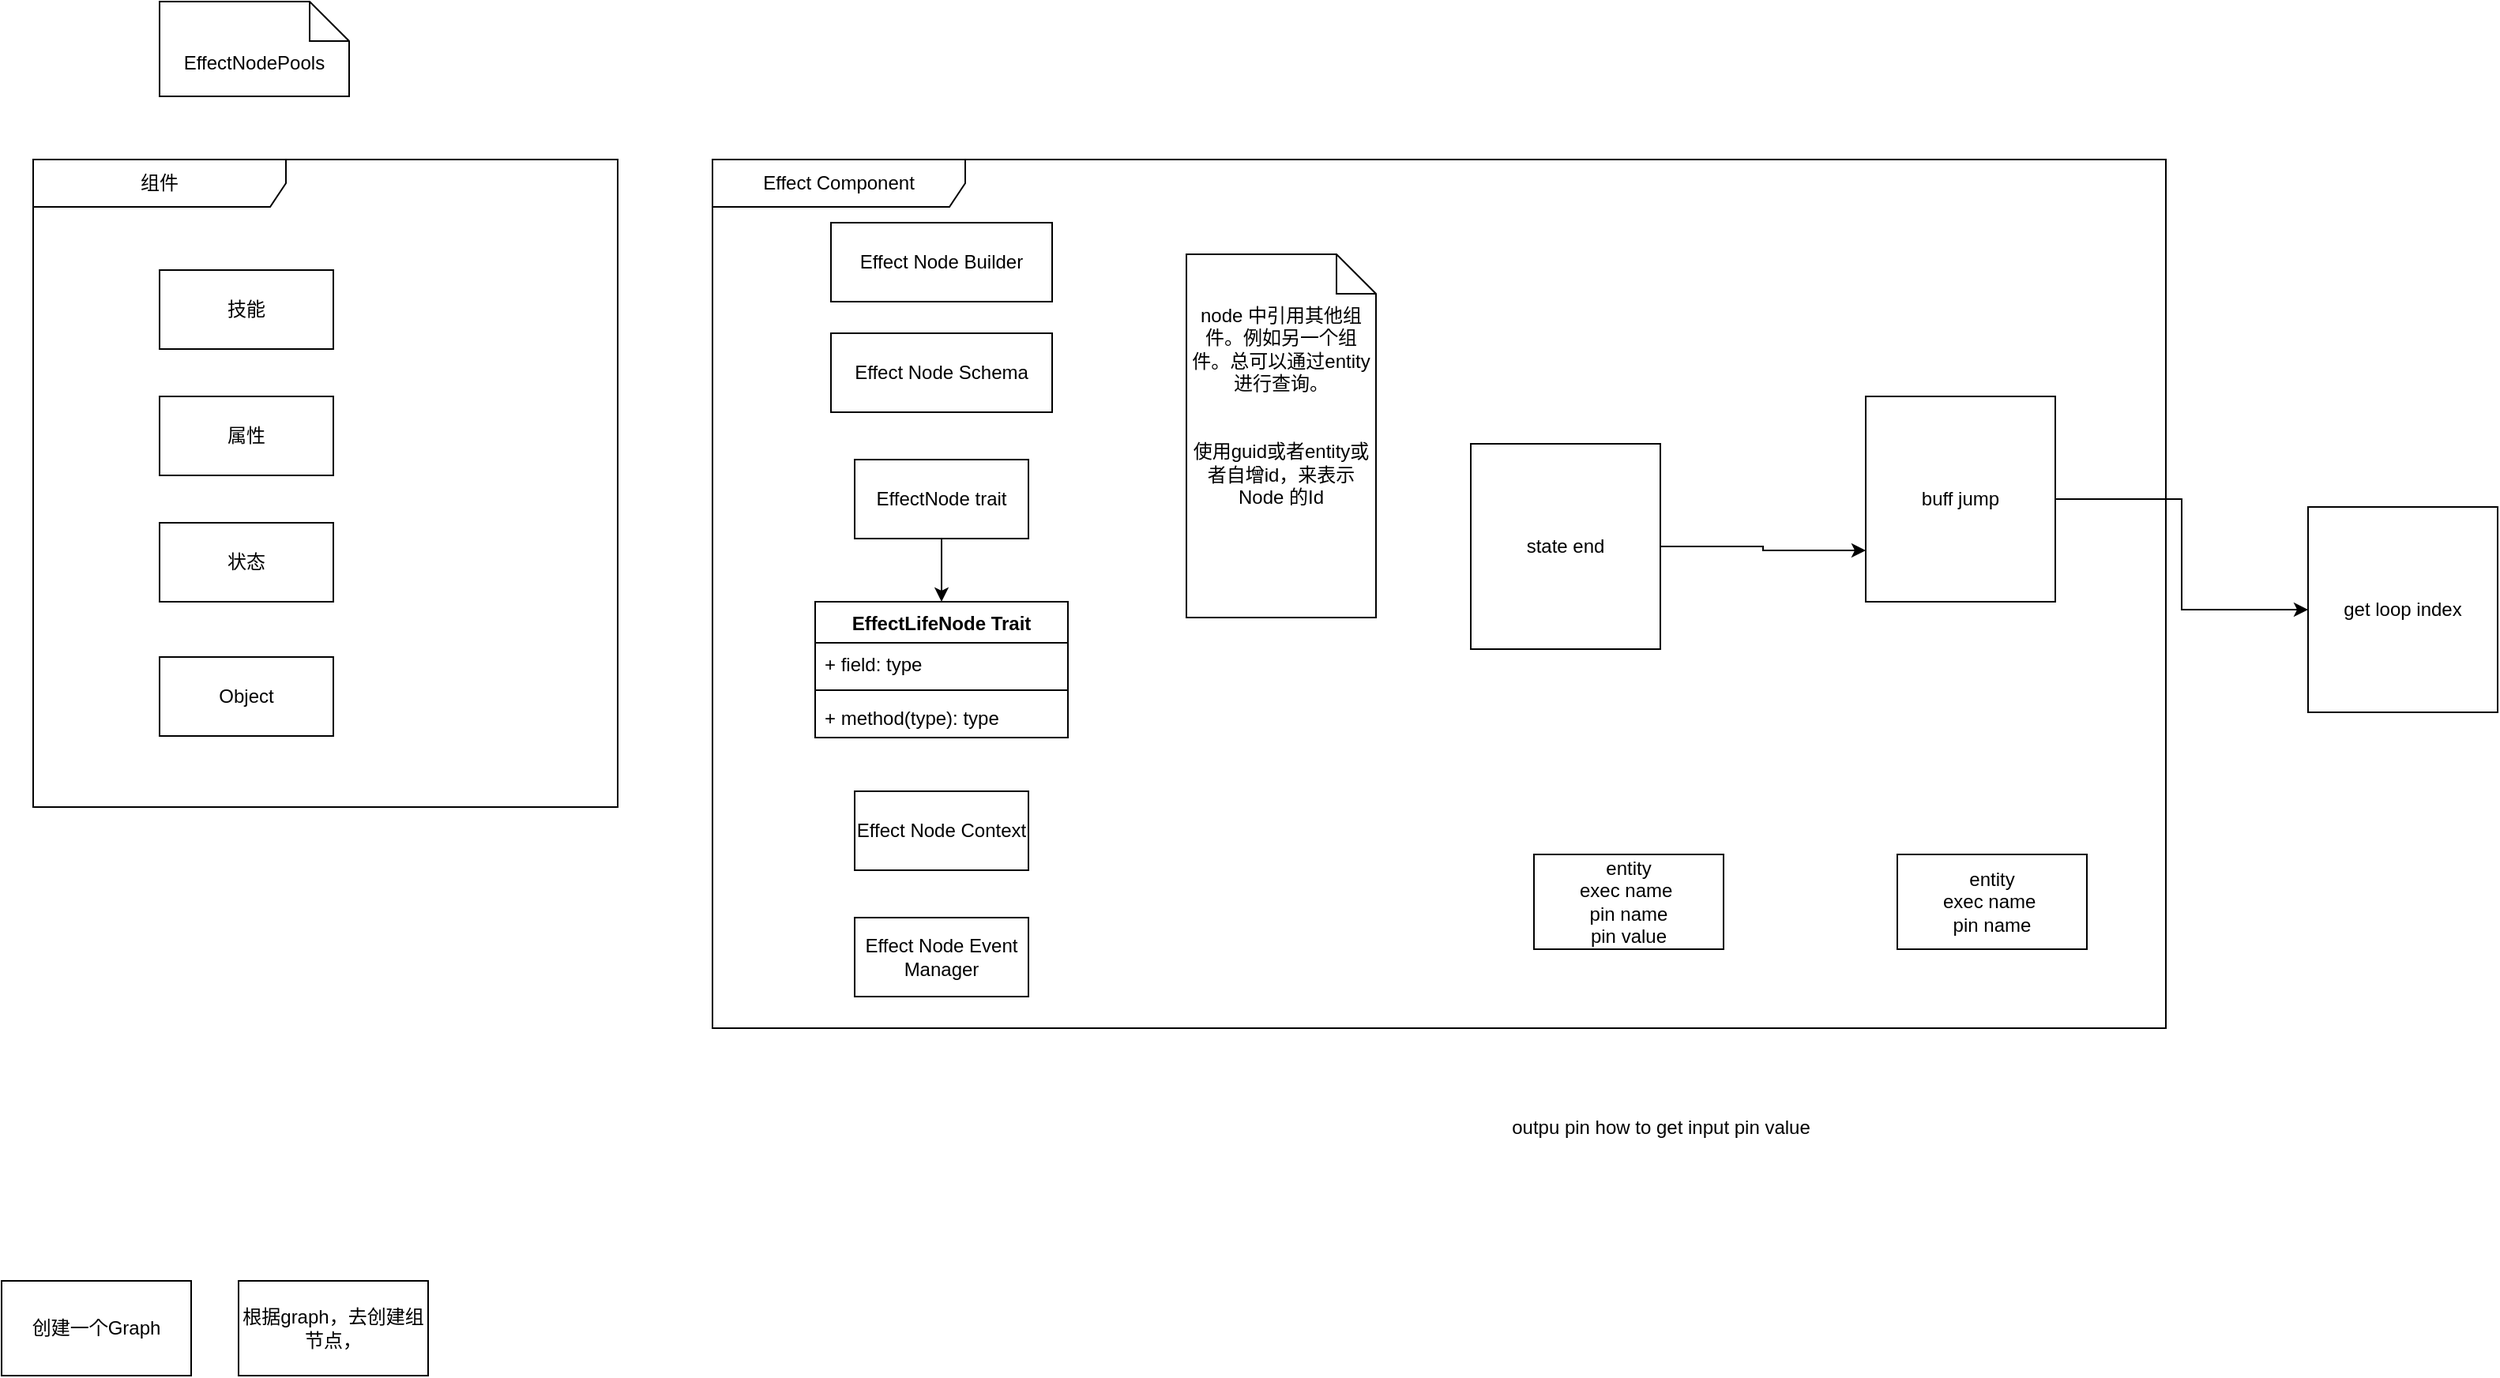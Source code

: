 <mxfile version="21.6.8" type="device">
  <diagram id="C5RBs43oDa-KdzZeNtuy" name="Page-1">
    <mxGraphModel dx="977" dy="662" grid="1" gridSize="10" guides="1" tooltips="1" connect="1" arrows="1" fold="1" page="1" pageScale="1" pageWidth="827" pageHeight="1169" math="0" shadow="0">
      <root>
        <mxCell id="WIyWlLk6GJQsqaUBKTNV-0" />
        <mxCell id="WIyWlLk6GJQsqaUBKTNV-1" parent="WIyWlLk6GJQsqaUBKTNV-0" />
        <mxCell id="_Kv_LYZ9CVoAIaad1dvz-2" value="组件" style="shape=umlFrame;whiteSpace=wrap;html=1;pointerEvents=0;recursiveResize=0;container=1;collapsible=0;width=160;" parent="WIyWlLk6GJQsqaUBKTNV-1" vertex="1">
          <mxGeometry x="50" y="270" width="370" height="410" as="geometry" />
        </mxCell>
        <mxCell id="_Kv_LYZ9CVoAIaad1dvz-0" value="属性" style="html=1;whiteSpace=wrap;" parent="_Kv_LYZ9CVoAIaad1dvz-2" vertex="1">
          <mxGeometry x="80" y="150" width="110" height="50" as="geometry" />
        </mxCell>
        <mxCell id="_Kv_LYZ9CVoAIaad1dvz-1" value="技能" style="html=1;whiteSpace=wrap;" parent="_Kv_LYZ9CVoAIaad1dvz-2" vertex="1">
          <mxGeometry x="80" y="70" width="110" height="50" as="geometry" />
        </mxCell>
        <mxCell id="_Kv_LYZ9CVoAIaad1dvz-5" value="状态" style="html=1;whiteSpace=wrap;" parent="_Kv_LYZ9CVoAIaad1dvz-2" vertex="1">
          <mxGeometry x="80" y="230" width="110" height="50" as="geometry" />
        </mxCell>
        <mxCell id="_Kv_LYZ9CVoAIaad1dvz-6" value="Object" style="html=1;whiteSpace=wrap;" parent="_Kv_LYZ9CVoAIaad1dvz-2" vertex="1">
          <mxGeometry x="80" y="315" width="110" height="50" as="geometry" />
        </mxCell>
        <mxCell id="_Kv_LYZ9CVoAIaad1dvz-4" value="EffectNodePools" style="shape=note2;boundedLbl=1;whiteSpace=wrap;html=1;size=25;verticalAlign=top;align=center;" parent="WIyWlLk6GJQsqaUBKTNV-1" vertex="1">
          <mxGeometry x="130" y="170" width="120" height="60" as="geometry" />
        </mxCell>
        <mxCell id="_Kv_LYZ9CVoAIaad1dvz-14" value="Effect Component" style="shape=umlFrame;whiteSpace=wrap;html=1;pointerEvents=0;recursiveResize=0;container=1;collapsible=0;width=160;" parent="WIyWlLk6GJQsqaUBKTNV-1" vertex="1">
          <mxGeometry x="480" y="270" width="920" height="550" as="geometry" />
        </mxCell>
        <mxCell id="_Kv_LYZ9CVoAIaad1dvz-13" style="edgeStyle=orthogonalEdgeStyle;rounded=0;orthogonalLoop=1;jettySize=auto;html=1;" parent="_Kv_LYZ9CVoAIaad1dvz-14" source="_Kv_LYZ9CVoAIaad1dvz-7" target="_Kv_LYZ9CVoAIaad1dvz-9" edge="1">
          <mxGeometry relative="1" as="geometry">
            <mxPoint x="125" y="80" as="sourcePoint" />
          </mxGeometry>
        </mxCell>
        <mxCell id="_Kv_LYZ9CVoAIaad1dvz-9" value="EffectLifeNode Trait" style="swimlane;fontStyle=1;align=center;verticalAlign=top;childLayout=stackLayout;horizontal=1;startSize=26;horizontalStack=0;resizeParent=1;resizeParentMax=0;resizeLast=0;collapsible=1;marginBottom=0;whiteSpace=wrap;html=1;" parent="_Kv_LYZ9CVoAIaad1dvz-14" vertex="1">
          <mxGeometry x="65" y="280" width="160" height="86" as="geometry" />
        </mxCell>
        <mxCell id="_Kv_LYZ9CVoAIaad1dvz-10" value="+ field: type" style="text;strokeColor=none;fillColor=none;align=left;verticalAlign=top;spacingLeft=4;spacingRight=4;overflow=hidden;rotatable=0;points=[[0,0.5],[1,0.5]];portConstraint=eastwest;whiteSpace=wrap;html=1;" parent="_Kv_LYZ9CVoAIaad1dvz-9" vertex="1">
          <mxGeometry y="26" width="160" height="26" as="geometry" />
        </mxCell>
        <mxCell id="_Kv_LYZ9CVoAIaad1dvz-11" value="" style="line;strokeWidth=1;fillColor=none;align=left;verticalAlign=middle;spacingTop=-1;spacingLeft=3;spacingRight=3;rotatable=0;labelPosition=right;points=[];portConstraint=eastwest;strokeColor=inherit;" parent="_Kv_LYZ9CVoAIaad1dvz-9" vertex="1">
          <mxGeometry y="52" width="160" height="8" as="geometry" />
        </mxCell>
        <mxCell id="_Kv_LYZ9CVoAIaad1dvz-12" value="+ method(type): type" style="text;strokeColor=none;fillColor=none;align=left;verticalAlign=top;spacingLeft=4;spacingRight=4;overflow=hidden;rotatable=0;points=[[0,0.5],[1,0.5]];portConstraint=eastwest;whiteSpace=wrap;html=1;" parent="_Kv_LYZ9CVoAIaad1dvz-9" vertex="1">
          <mxGeometry y="60" width="160" height="26" as="geometry" />
        </mxCell>
        <mxCell id="_Kv_LYZ9CVoAIaad1dvz-7" value="EffectNode trait" style="html=1;whiteSpace=wrap;" parent="_Kv_LYZ9CVoAIaad1dvz-14" vertex="1">
          <mxGeometry x="90" y="190" width="110" height="50" as="geometry" />
        </mxCell>
        <mxCell id="_Kv_LYZ9CVoAIaad1dvz-16" value="Effect Node Builder" style="html=1;whiteSpace=wrap;" parent="_Kv_LYZ9CVoAIaad1dvz-14" vertex="1">
          <mxGeometry x="75" y="40" width="140" height="50" as="geometry" />
        </mxCell>
        <mxCell id="_Kv_LYZ9CVoAIaad1dvz-17" value="node 中引用其他组件。例如另一个组件。总可以通过entity进行查询。&lt;br&gt;&lt;br&gt;&lt;br&gt;使用guid或者entity或者自增id，来表示Node 的Id" style="shape=note2;boundedLbl=1;whiteSpace=wrap;html=1;size=25;verticalAlign=top;align=center;" parent="_Kv_LYZ9CVoAIaad1dvz-14" vertex="1">
          <mxGeometry x="300" y="60" width="120" height="230" as="geometry" />
        </mxCell>
        <mxCell id="_Kv_LYZ9CVoAIaad1dvz-18" value="Effect Node Schema" style="html=1;whiteSpace=wrap;" parent="_Kv_LYZ9CVoAIaad1dvz-14" vertex="1">
          <mxGeometry x="75" y="110" width="140" height="50" as="geometry" />
        </mxCell>
        <mxCell id="_Kv_LYZ9CVoAIaad1dvz-19" value="Effect Node Context" style="html=1;whiteSpace=wrap;" parent="_Kv_LYZ9CVoAIaad1dvz-14" vertex="1">
          <mxGeometry x="90" y="400" width="110" height="50" as="geometry" />
        </mxCell>
        <mxCell id="_Kv_LYZ9CVoAIaad1dvz-20" value="Effect Node Event Manager" style="html=1;whiteSpace=wrap;" parent="_Kv_LYZ9CVoAIaad1dvz-14" vertex="1">
          <mxGeometry x="90" y="480" width="110" height="50" as="geometry" />
        </mxCell>
        <mxCell id="CBVFbIwDwmJJxsSD5G-e-2" style="edgeStyle=orthogonalEdgeStyle;rounded=0;orthogonalLoop=1;jettySize=auto;html=1;entryX=0;entryY=0.75;entryDx=0;entryDy=0;" parent="_Kv_LYZ9CVoAIaad1dvz-14" source="CBVFbIwDwmJJxsSD5G-e-0" target="CBVFbIwDwmJJxsSD5G-e-1" edge="1">
          <mxGeometry relative="1" as="geometry" />
        </mxCell>
        <mxCell id="CBVFbIwDwmJJxsSD5G-e-0" value="state end" style="rounded=0;whiteSpace=wrap;html=1;" parent="_Kv_LYZ9CVoAIaad1dvz-14" vertex="1">
          <mxGeometry x="480" y="180" width="120" height="130" as="geometry" />
        </mxCell>
        <mxCell id="CBVFbIwDwmJJxsSD5G-e-1" value="buff jump" style="rounded=0;whiteSpace=wrap;html=1;" parent="_Kv_LYZ9CVoAIaad1dvz-14" vertex="1">
          <mxGeometry x="730" y="150" width="120" height="130" as="geometry" />
        </mxCell>
        <mxCell id="CBVFbIwDwmJJxsSD5G-e-7" value="entity&lt;br&gt;exec name&amp;nbsp;&lt;br&gt;pin name&lt;br&gt;pin value" style="rounded=0;whiteSpace=wrap;html=1;" parent="_Kv_LYZ9CVoAIaad1dvz-14" vertex="1">
          <mxGeometry x="520" y="440" width="120" height="60" as="geometry" />
        </mxCell>
        <mxCell id="CBVFbIwDwmJJxsSD5G-e-8" value="entity&lt;br style=&quot;border-color: var(--border-color);&quot;&gt;exec name&amp;nbsp;&lt;br style=&quot;border-color: var(--border-color);&quot;&gt;pin name" style="rounded=0;whiteSpace=wrap;html=1;" parent="_Kv_LYZ9CVoAIaad1dvz-14" vertex="1">
          <mxGeometry x="750" y="440" width="120" height="60" as="geometry" />
        </mxCell>
        <mxCell id="CBVFbIwDwmJJxsSD5G-e-3" value="get loop index" style="rounded=0;whiteSpace=wrap;html=1;" parent="WIyWlLk6GJQsqaUBKTNV-1" vertex="1">
          <mxGeometry x="1490" y="490" width="120" height="130" as="geometry" />
        </mxCell>
        <mxCell id="CBVFbIwDwmJJxsSD5G-e-4" style="edgeStyle=orthogonalEdgeStyle;rounded=0;orthogonalLoop=1;jettySize=auto;html=1;" parent="WIyWlLk6GJQsqaUBKTNV-1" source="CBVFbIwDwmJJxsSD5G-e-1" target="CBVFbIwDwmJJxsSD5G-e-3" edge="1">
          <mxGeometry relative="1" as="geometry" />
        </mxCell>
        <mxCell id="CBVFbIwDwmJJxsSD5G-e-13" value="outpu pin how to get input pin value" style="text;html=1;align=center;verticalAlign=middle;resizable=0;points=[];autosize=1;strokeColor=none;fillColor=none;" parent="WIyWlLk6GJQsqaUBKTNV-1" vertex="1">
          <mxGeometry x="975" y="868" width="210" height="30" as="geometry" />
        </mxCell>
        <mxCell id="8rTkKtt7ReHy9oeQCh9l-0" value="创建一个Graph" style="rounded=0;whiteSpace=wrap;html=1;" vertex="1" parent="WIyWlLk6GJQsqaUBKTNV-1">
          <mxGeometry x="30" y="980" width="120" height="60" as="geometry" />
        </mxCell>
        <mxCell id="8rTkKtt7ReHy9oeQCh9l-1" value="根据graph，去创建组节点，" style="rounded=0;whiteSpace=wrap;html=1;" vertex="1" parent="WIyWlLk6GJQsqaUBKTNV-1">
          <mxGeometry x="180" y="980" width="120" height="60" as="geometry" />
        </mxCell>
      </root>
    </mxGraphModel>
  </diagram>
</mxfile>
